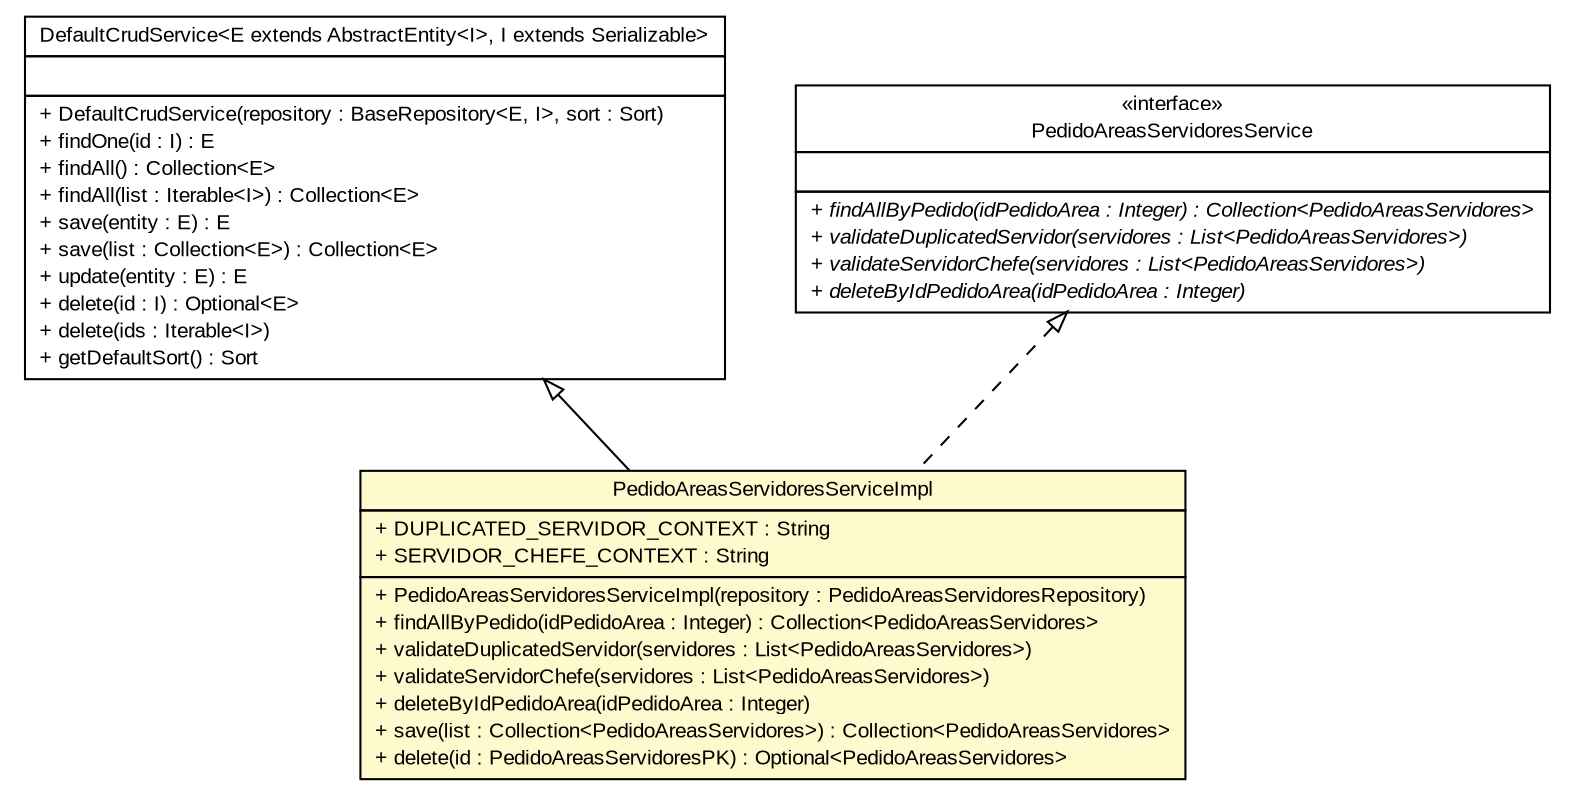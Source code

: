 #!/usr/local/bin/dot
#
# Class diagram 
# Generated by UMLGraph version R5_6 (http://www.umlgraph.org/)
#

digraph G {
	edge [fontname="arial",fontsize=10,labelfontname="arial",labelfontsize=10];
	node [fontname="arial",fontsize=10,shape=plaintext];
	nodesep=0.25;
	ranksep=0.5;
	// br.gov.to.sefaz.business.service.impl.DefaultCrudService<E extends br.gov.to.sefaz.persistence.entity.AbstractEntity<I>, I extends java.io.Serializable>
	c136949 [label=<<table title="br.gov.to.sefaz.business.service.impl.DefaultCrudService" border="0" cellborder="1" cellspacing="0" cellpadding="2" port="p" href="../../../../../business/service/impl/DefaultCrudService.html">
		<tr><td><table border="0" cellspacing="0" cellpadding="1">
<tr><td align="center" balign="center"> DefaultCrudService&lt;E extends AbstractEntity&lt;I&gt;, I extends Serializable&gt; </td></tr>
		</table></td></tr>
		<tr><td><table border="0" cellspacing="0" cellpadding="1">
<tr><td align="left" balign="left">  </td></tr>
		</table></td></tr>
		<tr><td><table border="0" cellspacing="0" cellpadding="1">
<tr><td align="left" balign="left"> + DefaultCrudService(repository : BaseRepository&lt;E, I&gt;, sort : Sort) </td></tr>
<tr><td align="left" balign="left"> + findOne(id : I) : E </td></tr>
<tr><td align="left" balign="left"> + findAll() : Collection&lt;E&gt; </td></tr>
<tr><td align="left" balign="left"> + findAll(list : Iterable&lt;I&gt;) : Collection&lt;E&gt; </td></tr>
<tr><td align="left" balign="left"> + save(entity : E) : E </td></tr>
<tr><td align="left" balign="left"> + save(list : Collection&lt;E&gt;) : Collection&lt;E&gt; </td></tr>
<tr><td align="left" balign="left"> + update(entity : E) : E </td></tr>
<tr><td align="left" balign="left"> + delete(id : I) : Optional&lt;E&gt; </td></tr>
<tr><td align="left" balign="left"> + delete(ids : Iterable&lt;I&gt;) </td></tr>
<tr><td align="left" balign="left"> + getDefaultSort() : Sort </td></tr>
		</table></td></tr>
		</table>>, URL="../../../../../business/service/impl/DefaultCrudService.html", fontname="arial", fontcolor="black", fontsize=10.0];
	// br.gov.to.sefaz.arr.parametros.business.service.PedidoAreasServidoresService
	c137156 [label=<<table title="br.gov.to.sefaz.arr.parametros.business.service.PedidoAreasServidoresService" border="0" cellborder="1" cellspacing="0" cellpadding="2" port="p" href="../PedidoAreasServidoresService.html">
		<tr><td><table border="0" cellspacing="0" cellpadding="1">
<tr><td align="center" balign="center"> &#171;interface&#187; </td></tr>
<tr><td align="center" balign="center"> PedidoAreasServidoresService </td></tr>
		</table></td></tr>
		<tr><td><table border="0" cellspacing="0" cellpadding="1">
<tr><td align="left" balign="left">  </td></tr>
		</table></td></tr>
		<tr><td><table border="0" cellspacing="0" cellpadding="1">
<tr><td align="left" balign="left"><font face="arial italic" point-size="10.0"> + findAllByPedido(idPedidoArea : Integer) : Collection&lt;PedidoAreasServidores&gt; </font></td></tr>
<tr><td align="left" balign="left"><font face="arial italic" point-size="10.0"> + validateDuplicatedServidor(servidores : List&lt;PedidoAreasServidores&gt;) </font></td></tr>
<tr><td align="left" balign="left"><font face="arial italic" point-size="10.0"> + validateServidorChefe(servidores : List&lt;PedidoAreasServidores&gt;) </font></td></tr>
<tr><td align="left" balign="left"><font face="arial italic" point-size="10.0"> + deleteByIdPedidoArea(idPedidoArea : Integer) </font></td></tr>
		</table></td></tr>
		</table>>, URL="../PedidoAreasServidoresService.html", fontname="arial", fontcolor="black", fontsize=10.0];
	// br.gov.to.sefaz.arr.parametros.business.service.impl.PedidoAreasServidoresServiceImpl
	c137183 [label=<<table title="br.gov.to.sefaz.arr.parametros.business.service.impl.PedidoAreasServidoresServiceImpl" border="0" cellborder="1" cellspacing="0" cellpadding="2" port="p" bgcolor="lemonChiffon" href="./PedidoAreasServidoresServiceImpl.html">
		<tr><td><table border="0" cellspacing="0" cellpadding="1">
<tr><td align="center" balign="center"> PedidoAreasServidoresServiceImpl </td></tr>
		</table></td></tr>
		<tr><td><table border="0" cellspacing="0" cellpadding="1">
<tr><td align="left" balign="left"> + DUPLICATED_SERVIDOR_CONTEXT : String </td></tr>
<tr><td align="left" balign="left"> + SERVIDOR_CHEFE_CONTEXT : String </td></tr>
		</table></td></tr>
		<tr><td><table border="0" cellspacing="0" cellpadding="1">
<tr><td align="left" balign="left"> + PedidoAreasServidoresServiceImpl(repository : PedidoAreasServidoresRepository) </td></tr>
<tr><td align="left" balign="left"> + findAllByPedido(idPedidoArea : Integer) : Collection&lt;PedidoAreasServidores&gt; </td></tr>
<tr><td align="left" balign="left"> + validateDuplicatedServidor(servidores : List&lt;PedidoAreasServidores&gt;) </td></tr>
<tr><td align="left" balign="left"> + validateServidorChefe(servidores : List&lt;PedidoAreasServidores&gt;) </td></tr>
<tr><td align="left" balign="left"> + deleteByIdPedidoArea(idPedidoArea : Integer) </td></tr>
<tr><td align="left" balign="left"> + save(list : Collection&lt;PedidoAreasServidores&gt;) : Collection&lt;PedidoAreasServidores&gt; </td></tr>
<tr><td align="left" balign="left"> + delete(id : PedidoAreasServidoresPK) : Optional&lt;PedidoAreasServidores&gt; </td></tr>
		</table></td></tr>
		</table>>, URL="./PedidoAreasServidoresServiceImpl.html", fontname="arial", fontcolor="black", fontsize=10.0];
	//br.gov.to.sefaz.arr.parametros.business.service.impl.PedidoAreasServidoresServiceImpl extends br.gov.to.sefaz.business.service.impl.DefaultCrudService<br.gov.to.sefaz.arr.parametros.persistence.entity.PedidoAreasServidores, br.gov.to.sefaz.arr.parametros.persistence.entity.PedidoAreasServidoresPK>
	c136949:p -> c137183:p [dir=back,arrowtail=empty];
	//br.gov.to.sefaz.arr.parametros.business.service.impl.PedidoAreasServidoresServiceImpl implements br.gov.to.sefaz.arr.parametros.business.service.PedidoAreasServidoresService
	c137156:p -> c137183:p [dir=back,arrowtail=empty,style=dashed];
}

